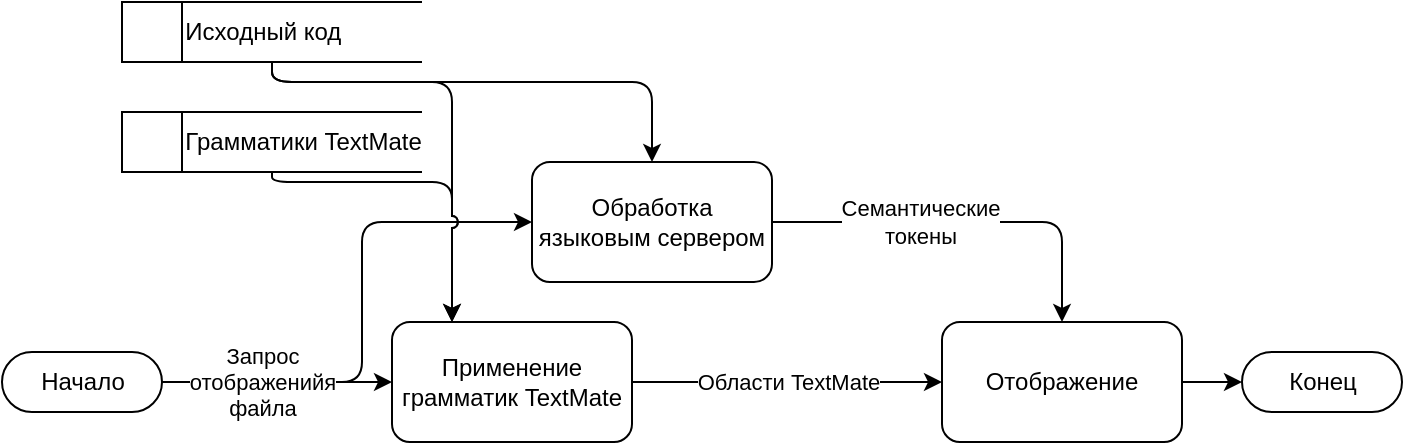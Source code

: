 <mxfile>
    <diagram id="3zd3tJdVK4WYSJ5Bz9EF" name="Page-1">
        <mxGraphModel dx="1098" dy="904" grid="1" gridSize="10" guides="1" tooltips="1" connect="1" arrows="1" fold="1" page="1" pageScale="1" pageWidth="850" pageHeight="1100" math="0" shadow="0">
            <root>
                <mxCell id="0"/>
                <mxCell id="1" parent="0"/>
                <mxCell id="2" value="Области TextMate" style="edgeStyle=orthogonalEdgeStyle;html=1;" edge="1" parent="1" source="4" target="15">
                    <mxGeometry relative="1" as="geometry">
                        <mxPoint x="455" y="520" as="targetPoint"/>
                        <Array as="points">
                            <mxPoint x="400" y="500"/>
                            <mxPoint x="400" y="500"/>
                        </Array>
                    </mxGeometry>
                </mxCell>
                <mxCell id="3" style="edgeStyle=orthogonalEdgeStyle;html=1;exitX=1;exitY=0.5;exitDx=0;exitDy=0;exitPerimeter=0;entryX=0;entryY=0.5;entryDx=0;entryDy=0;jumpStyle=arc;" edge="1" parent="1" source="11" target="13">
                    <mxGeometry relative="1" as="geometry">
                        <Array as="points">
                            <mxPoint x="280" y="500"/>
                            <mxPoint x="280" y="420"/>
                        </Array>
                    </mxGeometry>
                </mxCell>
                <mxCell id="4" value="Применение грамматик TextMate" style="rounded=1;whiteSpace=wrap;html=1;" vertex="1" parent="1">
                    <mxGeometry x="295" y="470" width="120" height="60" as="geometry"/>
                </mxCell>
                <mxCell id="5" style="edgeStyle=orthogonalEdgeStyle;html=1;entryX=0.25;entryY=0;entryDx=0;entryDy=0;exitX=0.5;exitY=1;exitDx=0;exitDy=0;jumpStyle=arc;" edge="1" parent="1" source="7" target="4">
                    <mxGeometry relative="1" as="geometry">
                        <Array as="points">
                            <mxPoint x="235" y="350"/>
                            <mxPoint x="325" y="350"/>
                        </Array>
                    </mxGeometry>
                </mxCell>
                <mxCell id="6" style="edgeStyle=orthogonalEdgeStyle;html=1;" edge="1" parent="1" source="7" target="13">
                    <mxGeometry relative="1" as="geometry">
                        <Array as="points">
                            <mxPoint x="235" y="350"/>
                        </Array>
                    </mxGeometry>
                </mxCell>
                <mxCell id="7" value="&lt;span style=&quot;white-space: pre;&quot;&gt;&#9;&lt;/span&gt;Исходный код" style="html=1;dashed=0;whitespace=wrap;shape=mxgraph.dfd.dataStoreID;align=left;spacingLeft=3;points=[[0,0],[0.5,0],[1,0],[0,0.5],[1,0.5],[0,1],[0.5,1],[1,1]];" vertex="1" parent="1">
                    <mxGeometry x="160" y="310" width="150" height="30" as="geometry"/>
                </mxCell>
                <mxCell id="8" style="edgeStyle=orthogonalEdgeStyle;html=1;exitX=0.5;exitY=1;exitDx=0;exitDy=0;jumpStyle=arc;" edge="1" parent="1" source="9" target="4">
                    <mxGeometry relative="1" as="geometry">
                        <Array as="points">
                            <mxPoint x="235" y="400"/>
                            <mxPoint x="325" y="400"/>
                        </Array>
                    </mxGeometry>
                </mxCell>
                <mxCell id="9" value="&lt;span style=&quot;white-space: pre;&quot;&gt;&#9;&lt;/span&gt;Грамматики TextMate" style="html=1;dashed=0;whitespace=wrap;shape=mxgraph.dfd.dataStoreID;align=left;spacingLeft=3;points=[[0,0],[0.5,0],[1,0],[0,0.5],[1,0.5],[0,1],[0.5,1],[1,1]];" vertex="1" parent="1">
                    <mxGeometry x="160" y="365" width="150" height="30" as="geometry"/>
                </mxCell>
                <mxCell id="10" value="Запрос &lt;br&gt;отображенийя&lt;br&gt;файла" style="edgeStyle=none;html=1;exitX=1;exitY=0.5;exitDx=0;exitDy=0;exitPerimeter=0;" edge="1" parent="1" source="11" target="4">
                    <mxGeometry x="-0.13" relative="1" as="geometry">
                        <mxPoint as="offset"/>
                    </mxGeometry>
                </mxCell>
                <mxCell id="11" value="Начало" style="html=1;dashed=0;whitespace=wrap;shape=mxgraph.dfd.start" vertex="1" parent="1">
                    <mxGeometry x="100" y="485" width="80" height="30" as="geometry"/>
                </mxCell>
                <mxCell id="12" value="Семантические&lt;br&gt;токены" style="edgeStyle=orthogonalEdgeStyle;jumpStyle=arc;html=1;exitX=1;exitY=0.5;exitDx=0;exitDy=0;" edge="1" parent="1" source="13" target="15">
                    <mxGeometry x="-0.241" relative="1" as="geometry">
                        <mxPoint as="offset"/>
                    </mxGeometry>
                </mxCell>
                <mxCell id="13" value="Обработка языковым сервером" style="rounded=1;whiteSpace=wrap;html=1;" vertex="1" parent="1">
                    <mxGeometry x="365" y="390" width="120" height="60" as="geometry"/>
                </mxCell>
                <mxCell id="14" style="edgeStyle=orthogonalEdgeStyle;jumpStyle=arc;html=1;exitX=1;exitY=0.5;exitDx=0;exitDy=0;" edge="1" parent="1" source="15" target="16">
                    <mxGeometry relative="1" as="geometry"/>
                </mxCell>
                <mxCell id="15" value="Отображение" style="rounded=1;whiteSpace=wrap;html=1;" vertex="1" parent="1">
                    <mxGeometry x="570" y="470" width="120" height="60" as="geometry"/>
                </mxCell>
                <mxCell id="16" value="Конец" style="html=1;dashed=0;whitespace=wrap;shape=mxgraph.dfd.start" vertex="1" parent="1">
                    <mxGeometry x="720" y="485" width="80" height="30" as="geometry"/>
                </mxCell>
            </root>
        </mxGraphModel>
    </diagram>
</mxfile>